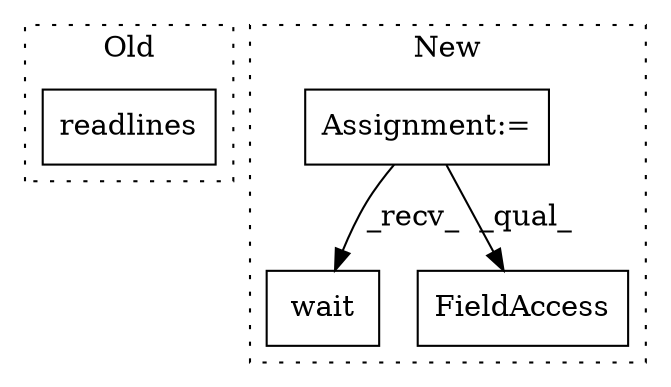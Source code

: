 digraph G {
subgraph cluster0 {
1 [label="readlines" a="32" s="4459" l="11" shape="box"];
label = "Old";
style="dotted";
}
subgraph cluster1 {
2 [label="wait" a="32" s="9746" l="6" shape="box"];
3 [label="Assignment:=" a="7" s="5695" l="1" shape="box"];
4 [label="FieldAccess" a="22" s="9346" l="15" shape="box"];
label = "New";
style="dotted";
}
3 -> 4 [label="_qual_"];
3 -> 2 [label="_recv_"];
}